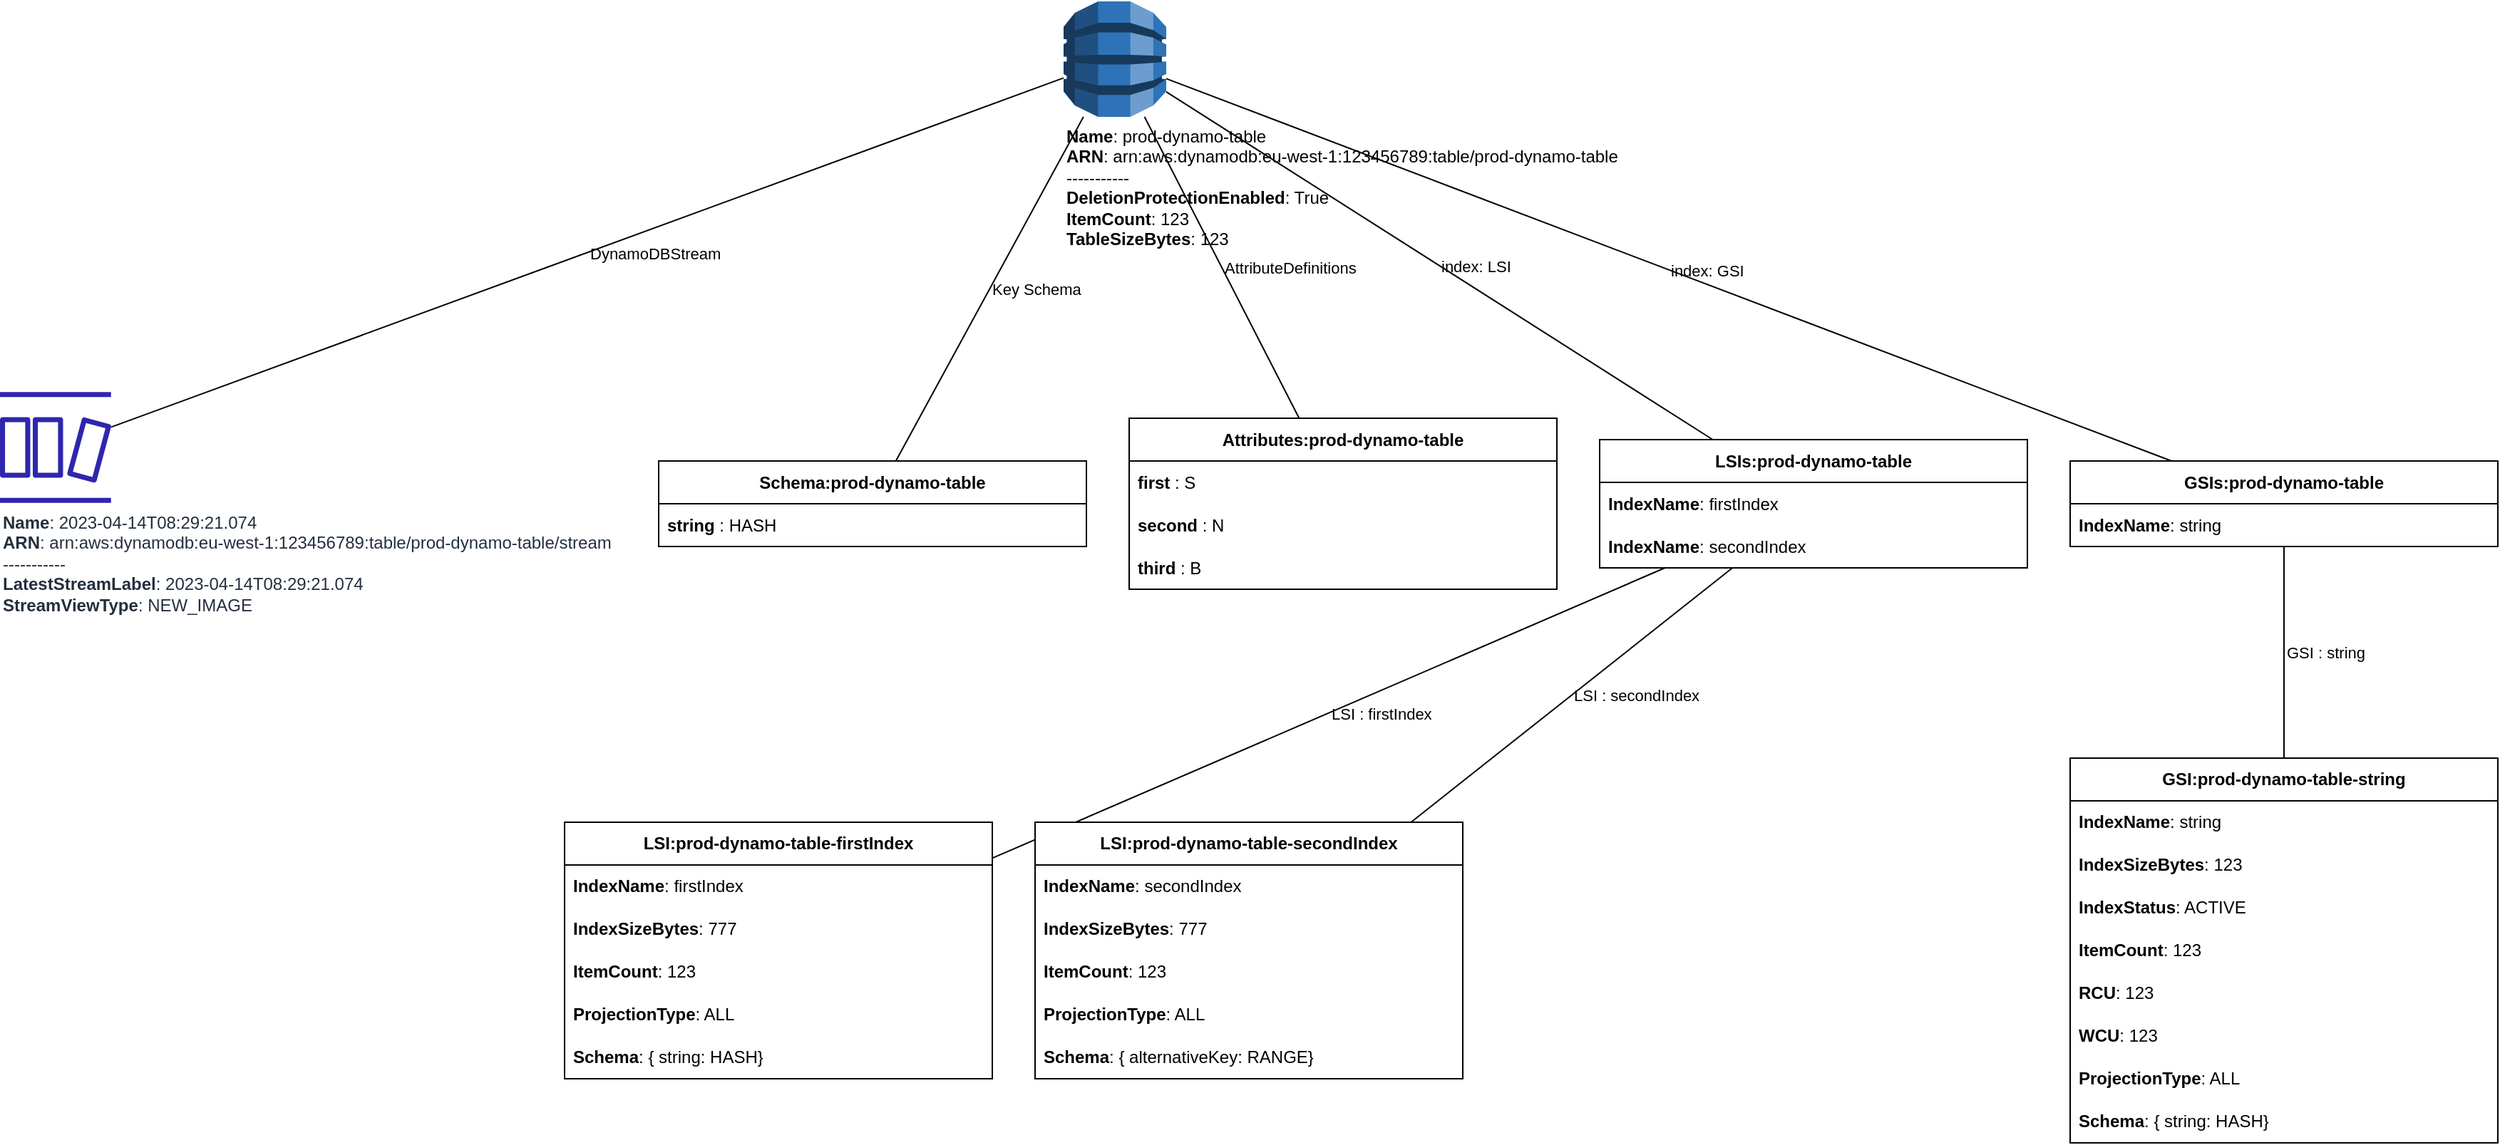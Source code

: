 <mxfile type="MultiCloud">
	<diagram id="diagram_1" name="AWS components">
		<mxGraphModel dx="1015" dy="661" grid="1" gridSize="10" guides="1" tooltips="1" connect="1" arrows="1" fold="1" page="1" pageScale="1" pageWidth="850" pageHeight="1100" math="0" shadow="0">
			<root>
				<mxCell id="0" />
				<mxCell id="1" parent="0" />
				<mxCell id="vertex:dynamo:arn:aws:dynamodb:eu-west-1:123456789:table/prod-dynamo-table" value="&lt;b&gt;Name&lt;/b&gt;: prod-dynamo-table&lt;BR&gt;&lt;b&gt;ARN&lt;/b&gt;: arn:aws:dynamodb:eu-west-1:123456789:table/prod-dynamo-table &lt;BR&gt;-----------&lt;BR&gt;&lt;b&gt;DeletionProtectionEnabled&lt;/b&gt;: True&lt;BR&gt;&lt;b&gt;ItemCount&lt;/b&gt;: 123&lt;BR&gt;&lt;b&gt;TableSizeBytes&lt;/b&gt;: 123" style="outlineConnect=0;dashed=0;verticalLabelPosition=bottom;verticalAlign=top;align=left;html=1;shape=mxgraph.aws3.dynamo_db;fillColor=#2E73B8;gradientColor=none;" parent="1" vertex="1">
					<!--vertex:prod-dynamo-table-->
					<mxGeometry width="72" height="81" as="geometry" x="746" />
				</mxCell>
				<mxCell id="vertex:dynamo_stream:arn:aws:dynamodb:eu-west-1:123456789:table/prod-dynamo-table/stream" value="&lt;b&gt;Name&lt;/b&gt;: 2023-04-14T08:29:21.074&lt;BR&gt;&lt;b&gt;ARN&lt;/b&gt;: arn:aws:dynamodb:eu-west-1:123456789:table/prod-dynamo-table/stream &lt;BR&gt;-----------&lt;BR&gt;&lt;b&gt;LatestStreamLabel&lt;/b&gt;: 2023-04-14T08:29:21.074&lt;BR&gt;&lt;b&gt;StreamViewType&lt;/b&gt;: NEW_IMAGE" style="sketch=0;outlineConnect=0;fontColor=#232F3E;gradientColor=none;fillColor=#2E27AD;strokeColor=none;dashed=0;verticalLabelPosition=bottom;verticalAlign=top;align=left;html=1;fontSize=12;fontStyle=0;aspect=fixed;pointerEvents=1;shape=mxgraph.aws4.dynamodb_stream" parent="1" vertex="1">
					<!--vertex:2023-04-14T08:29:21.074-->
					<mxGeometry width="78" height="78" as="geometry" y="274" />
				</mxCell>
				<mxCell id="edge:dynamo:arn:aws:dynamodb:eu-west-1:123456789:table/prod-dynamo-table:to:dynamo_stream:arn:aws:dynamodb:eu-west-1:123456789:table/prod-dynamo-table/stream" style="endFill=0;endArrow=none;endArrow=none;" parent="1" source="vertex:dynamo:arn:aws:dynamodb:eu-west-1:123456789:table/prod-dynamo-table" target="vertex:dynamo_stream:arn:aws:dynamodb:eu-west-1:123456789:table/prod-dynamo-table/stream" edge="2">
					<!--edge:dynamo:arn:aws:dynamodb:eu-west-1:123456789:table/prod-dynamo-table:to:dynamo_stream:arn:aws:dynamodb:eu-west-1:123456789:table/prod-dynamo-table/stream-->
					<mxGeometry as="geometry" />
				</mxCell>
				<mxCell id="label:dynamo:arn:aws:dynamodb:eu-west-1:123456789:table/prod-dynamo-table:to:dynamo_stream:arn:aws:dynamodb:eu-west-1:123456789:table/prod-dynamo-table/stream" value="DynamoDBStream" style="edgeLabel;html=1;align=left;verticalAlign=middle;resizable=0;points=[];labelBackgroundColor=none;" parent="edge:dynamo:arn:aws:dynamodb:eu-west-1:123456789:table/prod-dynamo-table:to:dynamo_stream:arn:aws:dynamodb:eu-west-1:123456789:table/prod-dynamo-table/stream" vertex="1" connectable="0">
					<mxGeometry relative="1" as="geometry">
						<mxPoint as="offset" />
					</mxGeometry>
				</mxCell>
				<mxCell id="vertex:Schema:prod-dynamo-table:list" value="&lt;b&gt;Schema:prod-dynamo-table&lt;/b&gt;" style="swimlane;fontStyle=0;childLayout=stackLayout;horizontal=1;startSize=30;horizontalStack=0;resizeParent=1;resizeParentMax=0;resizeLast=0;collapsible=1;marginBottom=0;whiteSpace=wrap;html=1;" parent="1" vertex="1">
					<mxGeometry width="300" height="60" as="geometry" x="462" y="322.5" />
				</mxCell>
				<mxCell id="vertex:Schema:prod-dynamo-table:row:0" value="&lt;b&gt;string &lt;/b&gt;:  HASH" style="text;strokeColor=none;fillColor=none;align=left;verticalAlign=middle;spacingLeft=4;spacingRight=4;overflow=hidden;points=[[0,0.5],[1,0.5]];portConstraint=eastwest;rotatable=0;whiteSpace=wrap;html=1;" parent="vertex:Schema:prod-dynamo-table:list" vertex="1">
					<mxGeometry width="300" height="30" as="geometry" y="30" />
				</mxCell>
				<mxCell id="edge:dynamo:arn:aws:dynamodb:eu-west-1:123456789:table/prod-dynamo-table:to:Schema:prod-dynamo-table:list" style="endFill=0;endArrow=none;endArrow=none;" parent="1" source="vertex:dynamo:arn:aws:dynamodb:eu-west-1:123456789:table/prod-dynamo-table" target="vertex:Schema:prod-dynamo-table:list" edge="2">
					<!--edge:dynamo:arn:aws:dynamodb:eu-west-1:123456789:table/prod-dynamo-table:to:Schema:prod-dynamo-table:list-->
					<mxGeometry as="geometry" />
				</mxCell>
				<mxCell id="label:dynamo:arn:aws:dynamodb:eu-west-1:123456789:table/prod-dynamo-table:to:Schema:prod-dynamo-table:list" value="Key Schema" style="edgeLabel;html=1;align=left;verticalAlign=middle;resizable=0;points=[];labelBackgroundColor=none;" parent="edge:dynamo:arn:aws:dynamodb:eu-west-1:123456789:table/prod-dynamo-table:to:Schema:prod-dynamo-table:list" vertex="1" connectable="0">
					<mxGeometry relative="1" as="geometry">
						<mxPoint as="offset" />
					</mxGeometry>
				</mxCell>
				<mxCell id="vertex:Attributes:prod-dynamo-table:list" value="&lt;b&gt;Attributes:prod-dynamo-table&lt;/b&gt;" style="swimlane;fontStyle=0;childLayout=stackLayout;horizontal=1;startSize=30;horizontalStack=0;resizeParent=1;resizeParentMax=0;resizeLast=0;collapsible=1;marginBottom=0;whiteSpace=wrap;html=1;" parent="1" vertex="1">
					<mxGeometry width="300" height="120" as="geometry" x="792" y="292.5" />
				</mxCell>
				<mxCell id="vertex:Attributes:prod-dynamo-table:row:0" value="&lt;b&gt;first &lt;/b&gt;:  S" style="text;strokeColor=none;fillColor=none;align=left;verticalAlign=middle;spacingLeft=4;spacingRight=4;overflow=hidden;points=[[0,0.5],[1,0.5]];portConstraint=eastwest;rotatable=0;whiteSpace=wrap;html=1;" parent="vertex:Attributes:prod-dynamo-table:list" vertex="1">
					<mxGeometry width="300" height="30" as="geometry" y="30" />
				</mxCell>
				<mxCell id="vertex:Attributes:prod-dynamo-table:row:1" value="&lt;b&gt;second &lt;/b&gt;:  N" style="text;strokeColor=none;fillColor=none;align=left;verticalAlign=middle;spacingLeft=4;spacingRight=4;overflow=hidden;points=[[0,0.5],[1,0.5]];portConstraint=eastwest;rotatable=0;whiteSpace=wrap;html=1;" parent="vertex:Attributes:prod-dynamo-table:list" vertex="1">
					<mxGeometry width="300" height="30" as="geometry" y="60" />
				</mxCell>
				<mxCell id="vertex:Attributes:prod-dynamo-table:row:2" value="&lt;b&gt;third &lt;/b&gt;:  B" style="text;strokeColor=none;fillColor=none;align=left;verticalAlign=middle;spacingLeft=4;spacingRight=4;overflow=hidden;points=[[0,0.5],[1,0.5]];portConstraint=eastwest;rotatable=0;whiteSpace=wrap;html=1;" parent="vertex:Attributes:prod-dynamo-table:list" vertex="1">
					<mxGeometry width="300" height="30" as="geometry" y="90" />
				</mxCell>
				<mxCell id="edge:dynamo:arn:aws:dynamodb:eu-west-1:123456789:table/prod-dynamo-table:to:Attributes:prod-dynamo-table:list" style="endFill=0;endArrow=none;endArrow=none;" parent="1" source="vertex:dynamo:arn:aws:dynamodb:eu-west-1:123456789:table/prod-dynamo-table" target="vertex:Attributes:prod-dynamo-table:list" edge="2">
					<!--edge:dynamo:arn:aws:dynamodb:eu-west-1:123456789:table/prod-dynamo-table:to:Attributes:prod-dynamo-table:list-->
					<mxGeometry as="geometry" />
				</mxCell>
				<mxCell id="label:dynamo:arn:aws:dynamodb:eu-west-1:123456789:table/prod-dynamo-table:to:Attributes:prod-dynamo-table:list" value="AttributeDefinitions" style="edgeLabel;html=1;align=left;verticalAlign=middle;resizable=0;points=[];labelBackgroundColor=none;" parent="edge:dynamo:arn:aws:dynamodb:eu-west-1:123456789:table/prod-dynamo-table:to:Attributes:prod-dynamo-table:list" vertex="1" connectable="0">
					<mxGeometry relative="1" as="geometry">
						<mxPoint as="offset" />
					</mxGeometry>
				</mxCell>
				<mxCell id="vertex:LSIs:prod-dynamo-table:list" value="&lt;b&gt;LSIs:prod-dynamo-table&lt;/b&gt;" style="swimlane;fontStyle=0;childLayout=stackLayout;horizontal=1;startSize=30;horizontalStack=0;resizeParent=1;resizeParentMax=0;resizeLast=0;collapsible=1;marginBottom=0;whiteSpace=wrap;html=1;" parent="1" vertex="1">
					<mxGeometry width="300" height="90" as="geometry" x="1122" y="307.5" />
				</mxCell>
				<mxCell id="vertex:LSIs:prod-dynamo-table:row:0" value="&lt;b&gt;IndexName&lt;/b&gt;:  firstIndex" style="text;strokeColor=none;fillColor=none;align=left;verticalAlign=middle;spacingLeft=4;spacingRight=4;overflow=hidden;points=[[0,0.5],[1,0.5]];portConstraint=eastwest;rotatable=0;whiteSpace=wrap;html=1;" parent="vertex:LSIs:prod-dynamo-table:list" vertex="1">
					<mxGeometry width="300" height="30" as="geometry" y="30" />
				</mxCell>
				<mxCell id="vertex:LSIs:prod-dynamo-table:row:1" value="&lt;b&gt;IndexName&lt;/b&gt;:  secondIndex" style="text;strokeColor=none;fillColor=none;align=left;verticalAlign=middle;spacingLeft=4;spacingRight=4;overflow=hidden;points=[[0,0.5],[1,0.5]];portConstraint=eastwest;rotatable=0;whiteSpace=wrap;html=1;" parent="vertex:LSIs:prod-dynamo-table:list" vertex="1">
					<mxGeometry width="300" height="30" as="geometry" y="60" />
				</mxCell>
				<mxCell id="edge:dynamo:arn:aws:dynamodb:eu-west-1:123456789:table/prod-dynamo-table:to:LSIs:prod-dynamo-table:list" style="endFill=0;endArrow=none;endArrow=none;" parent="1" source="vertex:dynamo:arn:aws:dynamodb:eu-west-1:123456789:table/prod-dynamo-table" target="vertex:LSIs:prod-dynamo-table:list" edge="2">
					<!--edge:dynamo:arn:aws:dynamodb:eu-west-1:123456789:table/prod-dynamo-table:to:LSIs:prod-dynamo-table:list-->
					<mxGeometry as="geometry" />
				</mxCell>
				<mxCell id="label:dynamo:arn:aws:dynamodb:eu-west-1:123456789:table/prod-dynamo-table:to:LSIs:prod-dynamo-table:list" value="index: LSI" style="edgeLabel;html=1;align=left;verticalAlign=middle;resizable=0;points=[];labelBackgroundColor=none;" parent="edge:dynamo:arn:aws:dynamodb:eu-west-1:123456789:table/prod-dynamo-table:to:LSIs:prod-dynamo-table:list" vertex="1" connectable="0">
					<mxGeometry relative="1" as="geometry">
						<mxPoint as="offset" />
					</mxGeometry>
				</mxCell>
				<mxCell id="vertex:LSI:prod-dynamo-table-firstIndex:list" value="&lt;b&gt;LSI:prod-dynamo-table-firstIndex&lt;/b&gt;" style="swimlane;fontStyle=0;childLayout=stackLayout;horizontal=1;startSize=30;horizontalStack=0;resizeParent=1;resizeParentMax=0;resizeLast=0;collapsible=1;marginBottom=0;whiteSpace=wrap;html=1;" parent="1" vertex="1">
					<mxGeometry width="300" height="180" as="geometry" x="396" y="576" />
				</mxCell>
				<mxCell id="vertex:LSI:prod-dynamo-table-firstIndex:row:0" value="&lt;b&gt;IndexName&lt;/b&gt;:  firstIndex" style="text;strokeColor=none;fillColor=none;align=left;verticalAlign=middle;spacingLeft=4;spacingRight=4;overflow=hidden;points=[[0,0.5],[1,0.5]];portConstraint=eastwest;rotatable=0;whiteSpace=wrap;html=1;" parent="vertex:LSI:prod-dynamo-table-firstIndex:list" vertex="1">
					<mxGeometry width="300" height="30" as="geometry" y="30" />
				</mxCell>
				<mxCell id="vertex:LSI:prod-dynamo-table-firstIndex:row:1" value="&lt;b&gt;IndexSizeBytes&lt;/b&gt;:  777" style="text;strokeColor=none;fillColor=none;align=left;verticalAlign=middle;spacingLeft=4;spacingRight=4;overflow=hidden;points=[[0,0.5],[1,0.5]];portConstraint=eastwest;rotatable=0;whiteSpace=wrap;html=1;" parent="vertex:LSI:prod-dynamo-table-firstIndex:list" vertex="1">
					<mxGeometry width="300" height="30" as="geometry" y="60" />
				</mxCell>
				<mxCell id="vertex:LSI:prod-dynamo-table-firstIndex:row:2" value="&lt;b&gt;ItemCount&lt;/b&gt;:  123" style="text;strokeColor=none;fillColor=none;align=left;verticalAlign=middle;spacingLeft=4;spacingRight=4;overflow=hidden;points=[[0,0.5],[1,0.5]];portConstraint=eastwest;rotatable=0;whiteSpace=wrap;html=1;" parent="vertex:LSI:prod-dynamo-table-firstIndex:list" vertex="1">
					<mxGeometry width="300" height="30" as="geometry" y="90" />
				</mxCell>
				<mxCell id="vertex:LSI:prod-dynamo-table-firstIndex:row:3" value="&lt;b&gt;ProjectionType&lt;/b&gt;:  ALL" style="text;strokeColor=none;fillColor=none;align=left;verticalAlign=middle;spacingLeft=4;spacingRight=4;overflow=hidden;points=[[0,0.5],[1,0.5]];portConstraint=eastwest;rotatable=0;whiteSpace=wrap;html=1;" parent="vertex:LSI:prod-dynamo-table-firstIndex:list" vertex="1">
					<mxGeometry width="300" height="30" as="geometry" y="120" />
				</mxCell>
				<mxCell id="vertex:LSI:prod-dynamo-table-firstIndex:row:4" value="&lt;b&gt;Schema&lt;/b&gt;:  { string: HASH}" style="text;strokeColor=none;fillColor=none;align=left;verticalAlign=middle;spacingLeft=4;spacingRight=4;overflow=hidden;points=[[0,0.5],[1,0.5]];portConstraint=eastwest;rotatable=0;whiteSpace=wrap;html=1;" parent="vertex:LSI:prod-dynamo-table-firstIndex:list" vertex="1">
					<mxGeometry width="300" height="30" as="geometry" y="150" />
				</mxCell>
				<mxCell id="edge:LSIs:prod-dynamo-table:list:to:LSI:prod-dynamo-table-firstIndex:list" style="endFill=0;endArrow=none;endArrow=none;" parent="1" source="vertex:LSIs:prod-dynamo-table:list" target="vertex:LSI:prod-dynamo-table-firstIndex:list" edge="2">
					<!--edge:LSIs:prod-dynamo-table:list:to:LSI:prod-dynamo-table-firstIndex:list-->
					<mxGeometry as="geometry" />
				</mxCell>
				<mxCell id="label:LSIs:prod-dynamo-table:list:to:LSI:prod-dynamo-table-firstIndex:list" value="LSI : firstIndex" style="edgeLabel;html=1;align=left;verticalAlign=middle;resizable=0;points=[];labelBackgroundColor=none;" parent="edge:LSIs:prod-dynamo-table:list:to:LSI:prod-dynamo-table-firstIndex:list" vertex="1" connectable="0">
					<mxGeometry relative="1" as="geometry">
						<mxPoint as="offset" />
					</mxGeometry>
				</mxCell>
				<mxCell id="vertex:LSI:prod-dynamo-table-secondIndex:list" value="&lt;b&gt;LSI:prod-dynamo-table-secondIndex&lt;/b&gt;" style="swimlane;fontStyle=0;childLayout=stackLayout;horizontal=1;startSize=30;horizontalStack=0;resizeParent=1;resizeParentMax=0;resizeLast=0;collapsible=1;marginBottom=0;whiteSpace=wrap;html=1;" parent="1" vertex="1">
					<mxGeometry width="300" height="180" as="geometry" x="726" y="576" />
				</mxCell>
				<mxCell id="vertex:LSI:prod-dynamo-table-secondIndex:row:0" value="&lt;b&gt;IndexName&lt;/b&gt;:  secondIndex" style="text;strokeColor=none;fillColor=none;align=left;verticalAlign=middle;spacingLeft=4;spacingRight=4;overflow=hidden;points=[[0,0.5],[1,0.5]];portConstraint=eastwest;rotatable=0;whiteSpace=wrap;html=1;" parent="vertex:LSI:prod-dynamo-table-secondIndex:list" vertex="1">
					<mxGeometry width="300" height="30" as="geometry" y="30" />
				</mxCell>
				<mxCell id="vertex:LSI:prod-dynamo-table-secondIndex:row:1" value="&lt;b&gt;IndexSizeBytes&lt;/b&gt;:  777" style="text;strokeColor=none;fillColor=none;align=left;verticalAlign=middle;spacingLeft=4;spacingRight=4;overflow=hidden;points=[[0,0.5],[1,0.5]];portConstraint=eastwest;rotatable=0;whiteSpace=wrap;html=1;" parent="vertex:LSI:prod-dynamo-table-secondIndex:list" vertex="1">
					<mxGeometry width="300" height="30" as="geometry" y="60" />
				</mxCell>
				<mxCell id="vertex:LSI:prod-dynamo-table-secondIndex:row:2" value="&lt;b&gt;ItemCount&lt;/b&gt;:  123" style="text;strokeColor=none;fillColor=none;align=left;verticalAlign=middle;spacingLeft=4;spacingRight=4;overflow=hidden;points=[[0,0.5],[1,0.5]];portConstraint=eastwest;rotatable=0;whiteSpace=wrap;html=1;" parent="vertex:LSI:prod-dynamo-table-secondIndex:list" vertex="1">
					<mxGeometry width="300" height="30" as="geometry" y="90" />
				</mxCell>
				<mxCell id="vertex:LSI:prod-dynamo-table-secondIndex:row:3" value="&lt;b&gt;ProjectionType&lt;/b&gt;:  ALL" style="text;strokeColor=none;fillColor=none;align=left;verticalAlign=middle;spacingLeft=4;spacingRight=4;overflow=hidden;points=[[0,0.5],[1,0.5]];portConstraint=eastwest;rotatable=0;whiteSpace=wrap;html=1;" parent="vertex:LSI:prod-dynamo-table-secondIndex:list" vertex="1">
					<mxGeometry width="300" height="30" as="geometry" y="120" />
				</mxCell>
				<mxCell id="vertex:LSI:prod-dynamo-table-secondIndex:row:4" value="&lt;b&gt;Schema&lt;/b&gt;:  { alternativeKey: RANGE}" style="text;strokeColor=none;fillColor=none;align=left;verticalAlign=middle;spacingLeft=4;spacingRight=4;overflow=hidden;points=[[0,0.5],[1,0.5]];portConstraint=eastwest;rotatable=0;whiteSpace=wrap;html=1;" parent="vertex:LSI:prod-dynamo-table-secondIndex:list" vertex="1">
					<mxGeometry width="300" height="30" as="geometry" y="150" />
				</mxCell>
				<mxCell id="edge:LSIs:prod-dynamo-table:list:to:LSI:prod-dynamo-table-secondIndex:list" style="endFill=0;endArrow=none;endArrow=none;" parent="1" source="vertex:LSIs:prod-dynamo-table:list" target="vertex:LSI:prod-dynamo-table-secondIndex:list" edge="2">
					<!--edge:LSIs:prod-dynamo-table:list:to:LSI:prod-dynamo-table-secondIndex:list-->
					<mxGeometry as="geometry" />
				</mxCell>
				<mxCell id="label:LSIs:prod-dynamo-table:list:to:LSI:prod-dynamo-table-secondIndex:list" value="LSI : secondIndex" style="edgeLabel;html=1;align=left;verticalAlign=middle;resizable=0;points=[];labelBackgroundColor=none;" parent="edge:LSIs:prod-dynamo-table:list:to:LSI:prod-dynamo-table-secondIndex:list" vertex="1" connectable="0">
					<mxGeometry relative="1" as="geometry">
						<mxPoint as="offset" />
					</mxGeometry>
				</mxCell>
				<mxCell id="vertex:GSIs:prod-dynamo-table:list" value="&lt;b&gt;GSIs:prod-dynamo-table&lt;/b&gt;" style="swimlane;fontStyle=0;childLayout=stackLayout;horizontal=1;startSize=30;horizontalStack=0;resizeParent=1;resizeParentMax=0;resizeLast=0;collapsible=1;marginBottom=0;whiteSpace=wrap;html=1;" parent="1" vertex="1">
					<mxGeometry width="300" height="60" as="geometry" x="1452" y="322.5" />
				</mxCell>
				<mxCell id="vertex:GSIs:prod-dynamo-table:row:0" value="&lt;b&gt;IndexName&lt;/b&gt;:  string" style="text;strokeColor=none;fillColor=none;align=left;verticalAlign=middle;spacingLeft=4;spacingRight=4;overflow=hidden;points=[[0,0.5],[1,0.5]];portConstraint=eastwest;rotatable=0;whiteSpace=wrap;html=1;" parent="vertex:GSIs:prod-dynamo-table:list" vertex="1">
					<mxGeometry width="300" height="30" as="geometry" y="30" />
				</mxCell>
				<mxCell id="edge:dynamo:arn:aws:dynamodb:eu-west-1:123456789:table/prod-dynamo-table:to:GSIs:prod-dynamo-table:list" style="endFill=0;endArrow=none;endArrow=none;" parent="1" source="vertex:dynamo:arn:aws:dynamodb:eu-west-1:123456789:table/prod-dynamo-table" target="vertex:GSIs:prod-dynamo-table:list" edge="2">
					<!--edge:dynamo:arn:aws:dynamodb:eu-west-1:123456789:table/prod-dynamo-table:to:GSIs:prod-dynamo-table:list-->
					<mxGeometry as="geometry" />
				</mxCell>
				<mxCell id="label:dynamo:arn:aws:dynamodb:eu-west-1:123456789:table/prod-dynamo-table:to:GSIs:prod-dynamo-table:list" value="index: GSI" style="edgeLabel;html=1;align=left;verticalAlign=middle;resizable=0;points=[];labelBackgroundColor=none;" parent="edge:dynamo:arn:aws:dynamodb:eu-west-1:123456789:table/prod-dynamo-table:to:GSIs:prod-dynamo-table:list" vertex="1" connectable="0">
					<mxGeometry relative="1" as="geometry">
						<mxPoint as="offset" />
					</mxGeometry>
				</mxCell>
				<mxCell id="vertex:GSI:prod-dynamo-table-string:list" value="&lt;b&gt;GSI:prod-dynamo-table-string&lt;/b&gt;" style="swimlane;fontStyle=0;childLayout=stackLayout;horizontal=1;startSize=30;horizontalStack=0;resizeParent=1;resizeParentMax=0;resizeLast=0;collapsible=1;marginBottom=0;whiteSpace=wrap;html=1;" parent="1" vertex="1">
					<mxGeometry width="300" height="270" as="geometry" x="1452" y="531" />
				</mxCell>
				<mxCell id="vertex:GSI:prod-dynamo-table-string:row:0" value="&lt;b&gt;IndexName&lt;/b&gt;:  string" style="text;strokeColor=none;fillColor=none;align=left;verticalAlign=middle;spacingLeft=4;spacingRight=4;overflow=hidden;points=[[0,0.5],[1,0.5]];portConstraint=eastwest;rotatable=0;whiteSpace=wrap;html=1;" parent="vertex:GSI:prod-dynamo-table-string:list" vertex="1">
					<mxGeometry width="300" height="30" as="geometry" y="30" />
				</mxCell>
				<mxCell id="vertex:GSI:prod-dynamo-table-string:row:1" value="&lt;b&gt;IndexSizeBytes&lt;/b&gt;:  123" style="text;strokeColor=none;fillColor=none;align=left;verticalAlign=middle;spacingLeft=4;spacingRight=4;overflow=hidden;points=[[0,0.5],[1,0.5]];portConstraint=eastwest;rotatable=0;whiteSpace=wrap;html=1;" parent="vertex:GSI:prod-dynamo-table-string:list" vertex="1">
					<mxGeometry width="300" height="30" as="geometry" y="60" />
				</mxCell>
				<mxCell id="vertex:GSI:prod-dynamo-table-string:row:2" value="&lt;b&gt;IndexStatus&lt;/b&gt;:  ACTIVE" style="text;strokeColor=none;fillColor=none;align=left;verticalAlign=middle;spacingLeft=4;spacingRight=4;overflow=hidden;points=[[0,0.5],[1,0.5]];portConstraint=eastwest;rotatable=0;whiteSpace=wrap;html=1;" parent="vertex:GSI:prod-dynamo-table-string:list" vertex="1">
					<mxGeometry width="300" height="30" as="geometry" y="90" />
				</mxCell>
				<mxCell id="vertex:GSI:prod-dynamo-table-string:row:3" value="&lt;b&gt;ItemCount&lt;/b&gt;:  123" style="text;strokeColor=none;fillColor=none;align=left;verticalAlign=middle;spacingLeft=4;spacingRight=4;overflow=hidden;points=[[0,0.5],[1,0.5]];portConstraint=eastwest;rotatable=0;whiteSpace=wrap;html=1;" parent="vertex:GSI:prod-dynamo-table-string:list" vertex="1">
					<mxGeometry width="300" height="30" as="geometry" y="120" />
				</mxCell>
				<mxCell id="vertex:GSI:prod-dynamo-table-string:row:4" value="&lt;b&gt;RCU&lt;/b&gt;:  123" style="text;strokeColor=none;fillColor=none;align=left;verticalAlign=middle;spacingLeft=4;spacingRight=4;overflow=hidden;points=[[0,0.5],[1,0.5]];portConstraint=eastwest;rotatable=0;whiteSpace=wrap;html=1;" parent="vertex:GSI:prod-dynamo-table-string:list" vertex="1">
					<mxGeometry width="300" height="30" as="geometry" y="150" />
				</mxCell>
				<mxCell id="vertex:GSI:prod-dynamo-table-string:row:5" value="&lt;b&gt;WCU&lt;/b&gt;:  123" style="text;strokeColor=none;fillColor=none;align=left;verticalAlign=middle;spacingLeft=4;spacingRight=4;overflow=hidden;points=[[0,0.5],[1,0.5]];portConstraint=eastwest;rotatable=0;whiteSpace=wrap;html=1;" parent="vertex:GSI:prod-dynamo-table-string:list" vertex="1">
					<mxGeometry width="300" height="30" as="geometry" y="180" />
				</mxCell>
				<mxCell id="vertex:GSI:prod-dynamo-table-string:row:6" value="&lt;b&gt;ProjectionType&lt;/b&gt;:  ALL" style="text;strokeColor=none;fillColor=none;align=left;verticalAlign=middle;spacingLeft=4;spacingRight=4;overflow=hidden;points=[[0,0.5],[1,0.5]];portConstraint=eastwest;rotatable=0;whiteSpace=wrap;html=1;" parent="vertex:GSI:prod-dynamo-table-string:list" vertex="1">
					<mxGeometry width="300" height="30" as="geometry" y="210" />
				</mxCell>
				<mxCell id="vertex:GSI:prod-dynamo-table-string:row:7" value="&lt;b&gt;Schema&lt;/b&gt;:  { string: HASH}" style="text;strokeColor=none;fillColor=none;align=left;verticalAlign=middle;spacingLeft=4;spacingRight=4;overflow=hidden;points=[[0,0.5],[1,0.5]];portConstraint=eastwest;rotatable=0;whiteSpace=wrap;html=1;" parent="vertex:GSI:prod-dynamo-table-string:list" vertex="1">
					<mxGeometry width="300" height="30" as="geometry" y="240" />
				</mxCell>
				<mxCell id="edge:GSIs:prod-dynamo-table:list:to:GSI:prod-dynamo-table-string:list" style="endFill=0;endArrow=none;endArrow=none;" parent="1" source="vertex:GSIs:prod-dynamo-table:list" target="vertex:GSI:prod-dynamo-table-string:list" edge="2">
					<!--edge:GSIs:prod-dynamo-table:list:to:GSI:prod-dynamo-table-string:list-->
					<mxGeometry as="geometry" />
				</mxCell>
				<mxCell id="label:GSIs:prod-dynamo-table:list:to:GSI:prod-dynamo-table-string:list" value="GSI : string" style="edgeLabel;html=1;align=left;verticalAlign=middle;resizable=0;points=[];labelBackgroundColor=none;" parent="edge:GSIs:prod-dynamo-table:list:to:GSI:prod-dynamo-table-string:list" vertex="1" connectable="0">
					<mxGeometry relative="1" as="geometry">
						<mxPoint as="offset" />
					</mxGeometry>
				</mxCell>
			</root>
		</mxGraphModel>
	</diagram>
</mxfile>